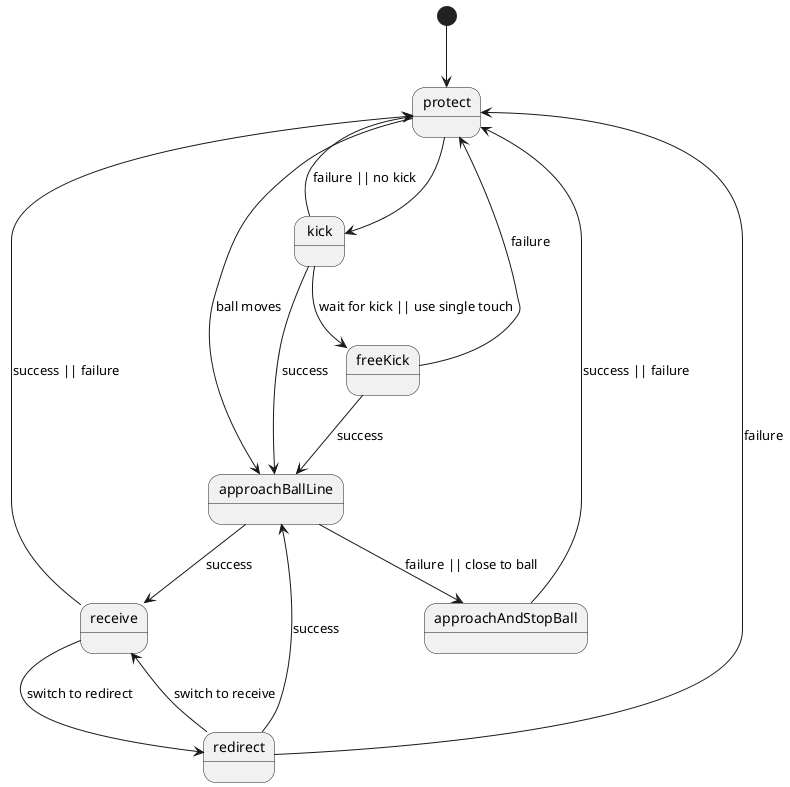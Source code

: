 State machine of the current AttackerRole (as of 10.01.2021)

@startuml
[*] --> protect
protect-->approachBallLine: ball moves
protect-->kick
approachBallLine-->receive: success
approachBallLine-->approachAndStopBall: failure || close to ball
approachAndStopBall-->protect: success || failure
kick-->approachBallLine: success
kick-->protect: failure || no kick
kick-->freeKick: wait for kick || use single touch
freeKick-->approachBallLine: success
freeKick-->protect: failure
receive-->protect: success || failure
receive-->redirect: switch to redirect
redirect-->approachBallLine: success
redirect-->protect: failure
redirect-->receive: switch to receive
@enduml
